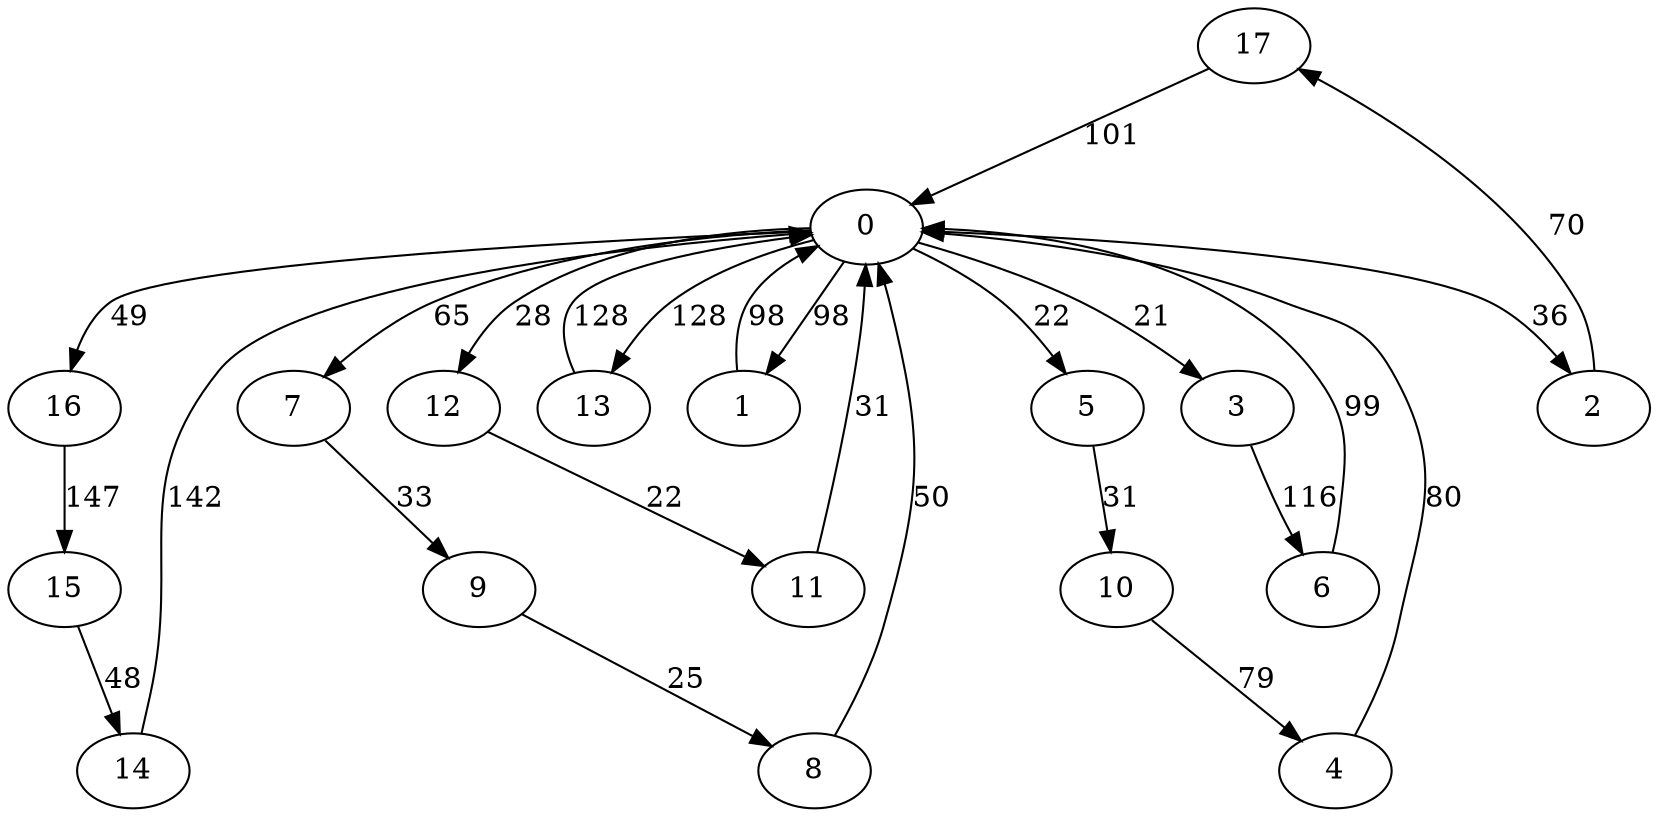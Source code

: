 digraph G {
	17->0[ label=101 ];
	15->14[ label=48 ];
	14->0[ label=142 ];
	4->0[ label=80 ];
	11->0[ label=31 ];
	0->3[ label=21 ];
	0->12[ label=28 ];
	0->2[ label=36 ];
	0->7[ label=65 ];
	0->16[ label=49 ];
	0->5[ label=22 ];
	0->13[ label=128 ];
	0->1[ label=98 ];
	10->4[ label=79 ];
	1->0[ label=98 ];
	3->6[ label=116 ];
	8->0[ label=50 ];
	13->0[ label=128 ];
	12->11[ label=22 ];
	6->0[ label=99 ];
	2->17[ label=70 ];
	7->9[ label=33 ];
	9->8[ label=25 ];
	16->15[ label=147 ];
	5->10[ label=31 ];
	0 [ label=0 ];
	1 [ label=1 ];
	10 [ label=10 ];
	11 [ label=11 ];
	12 [ label=12 ];
	13 [ label=13 ];
	14 [ label=14 ];
	15 [ label=15 ];
	16 [ label=16 ];
	17 [ label=17 ];
	2 [ label=2 ];
	3 [ label=3 ];
	4 [ label=4 ];
	5 [ label=5 ];
	6 [ label=6 ];
	7 [ label=7 ];
	8 [ label=8 ];
	9 [ label=9 ];

}
